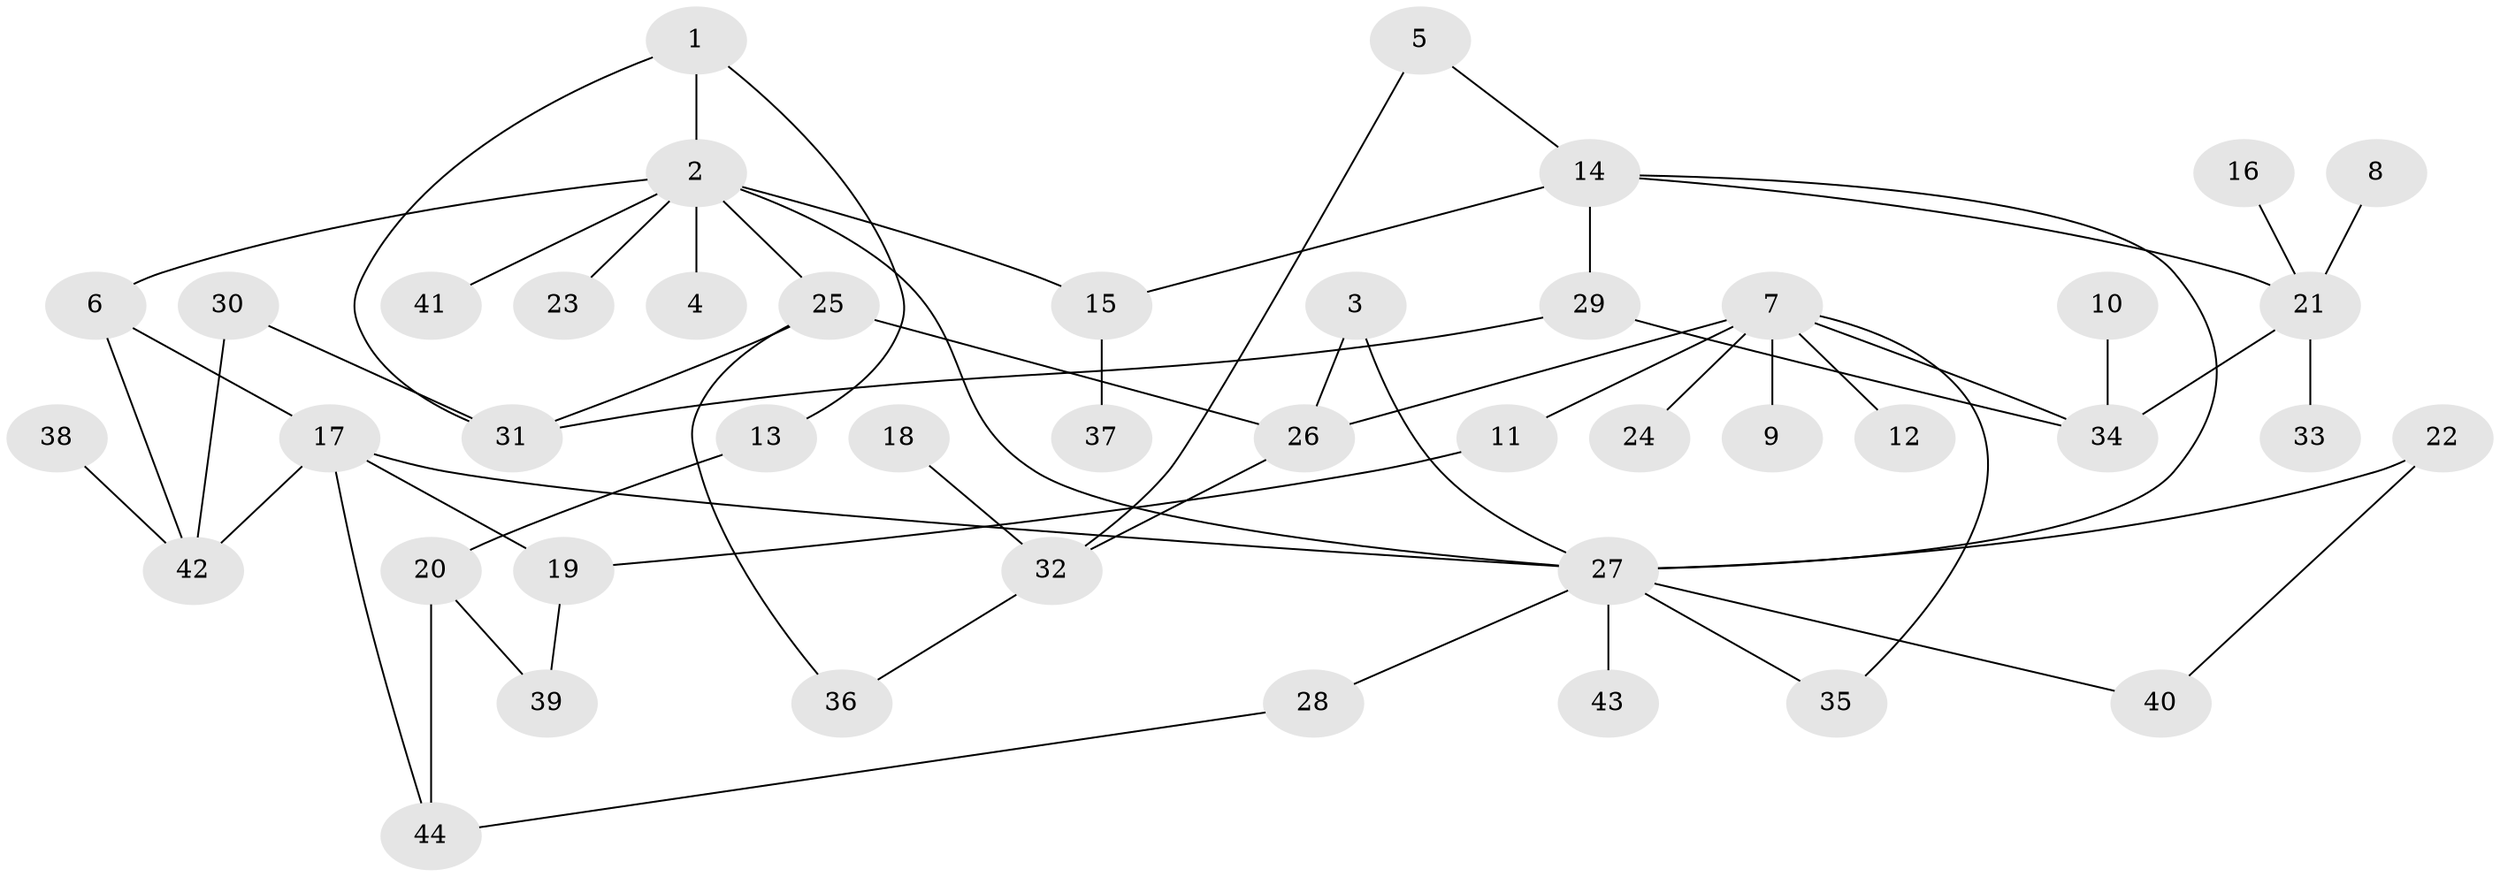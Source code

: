 // original degree distribution, {7: 0.022727272727272728, 3: 0.18181818181818182, 1: 0.2840909090909091, 4: 0.10227272727272728, 5: 0.056818181818181816, 2: 0.3409090909090909, 6: 0.011363636363636364}
// Generated by graph-tools (version 1.1) at 2025/49/03/09/25 03:49:20]
// undirected, 44 vertices, 60 edges
graph export_dot {
graph [start="1"]
  node [color=gray90,style=filled];
  1;
  2;
  3;
  4;
  5;
  6;
  7;
  8;
  9;
  10;
  11;
  12;
  13;
  14;
  15;
  16;
  17;
  18;
  19;
  20;
  21;
  22;
  23;
  24;
  25;
  26;
  27;
  28;
  29;
  30;
  31;
  32;
  33;
  34;
  35;
  36;
  37;
  38;
  39;
  40;
  41;
  42;
  43;
  44;
  1 -- 2 [weight=1.0];
  1 -- 13 [weight=1.0];
  1 -- 31 [weight=1.0];
  2 -- 4 [weight=1.0];
  2 -- 6 [weight=1.0];
  2 -- 15 [weight=1.0];
  2 -- 23 [weight=1.0];
  2 -- 25 [weight=1.0];
  2 -- 27 [weight=1.0];
  2 -- 41 [weight=1.0];
  3 -- 26 [weight=1.0];
  3 -- 27 [weight=1.0];
  5 -- 14 [weight=1.0];
  5 -- 32 [weight=1.0];
  6 -- 17 [weight=1.0];
  6 -- 42 [weight=1.0];
  7 -- 9 [weight=1.0];
  7 -- 11 [weight=1.0];
  7 -- 12 [weight=1.0];
  7 -- 24 [weight=1.0];
  7 -- 26 [weight=1.0];
  7 -- 34 [weight=1.0];
  7 -- 35 [weight=1.0];
  8 -- 21 [weight=1.0];
  10 -- 34 [weight=1.0];
  11 -- 19 [weight=1.0];
  13 -- 20 [weight=2.0];
  14 -- 15 [weight=1.0];
  14 -- 21 [weight=1.0];
  14 -- 27 [weight=1.0];
  14 -- 29 [weight=1.0];
  15 -- 37 [weight=1.0];
  16 -- 21 [weight=1.0];
  17 -- 19 [weight=1.0];
  17 -- 27 [weight=1.0];
  17 -- 42 [weight=1.0];
  17 -- 44 [weight=1.0];
  18 -- 32 [weight=1.0];
  19 -- 39 [weight=1.0];
  20 -- 39 [weight=1.0];
  20 -- 44 [weight=1.0];
  21 -- 33 [weight=1.0];
  21 -- 34 [weight=1.0];
  22 -- 27 [weight=1.0];
  22 -- 40 [weight=1.0];
  25 -- 26 [weight=1.0];
  25 -- 31 [weight=1.0];
  25 -- 36 [weight=1.0];
  26 -- 32 [weight=1.0];
  27 -- 28 [weight=1.0];
  27 -- 35 [weight=1.0];
  27 -- 40 [weight=1.0];
  27 -- 43 [weight=1.0];
  28 -- 44 [weight=1.0];
  29 -- 31 [weight=1.0];
  29 -- 34 [weight=1.0];
  30 -- 31 [weight=1.0];
  30 -- 42 [weight=1.0];
  32 -- 36 [weight=1.0];
  38 -- 42 [weight=1.0];
}
